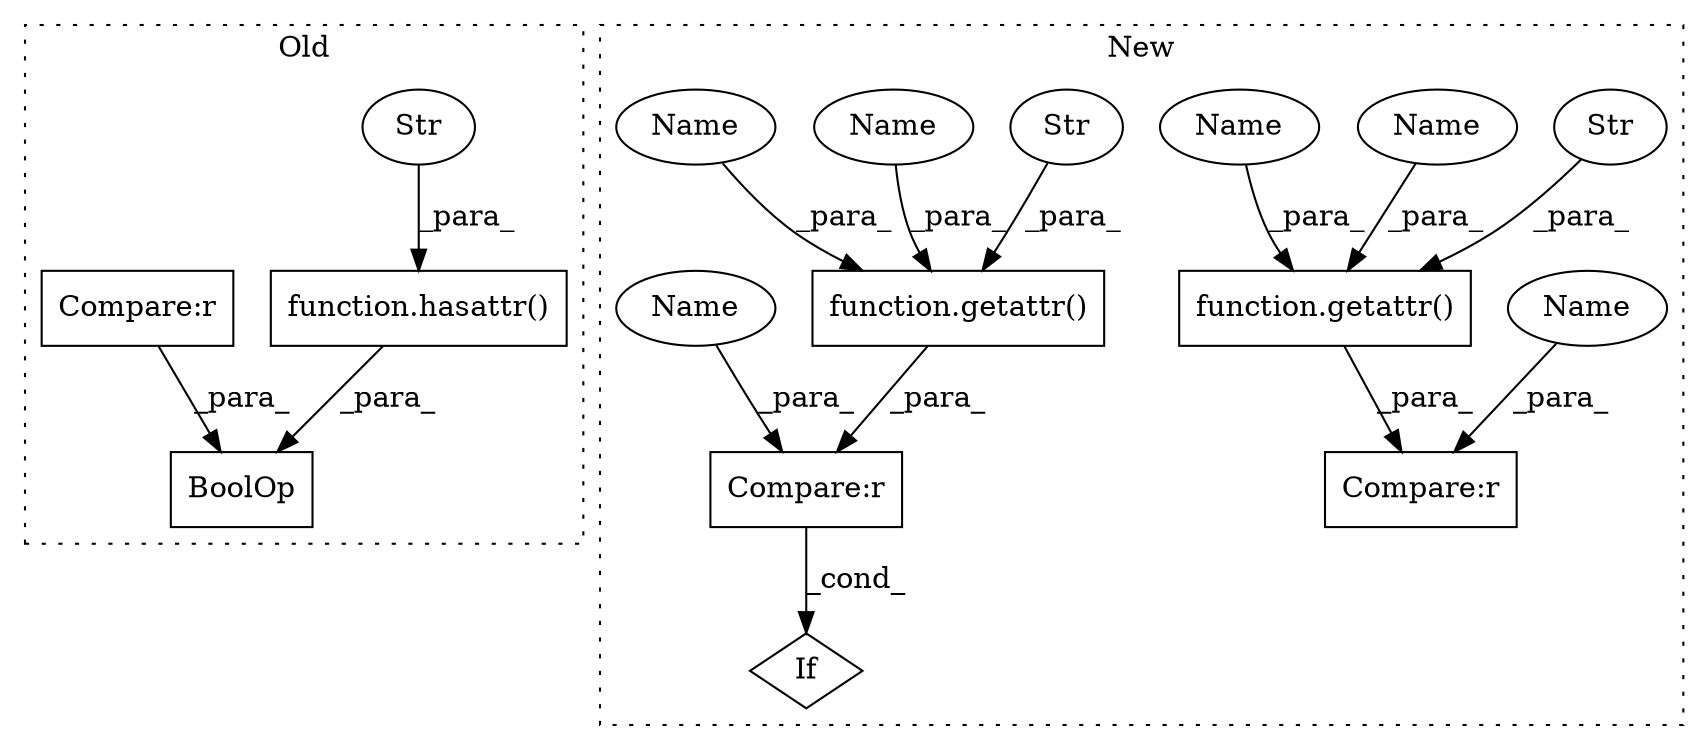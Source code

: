 digraph G {
subgraph cluster0 {
1 [label="function.hasattr()" a="75" s="1269,1291" l="8,1" shape="box"];
3 [label="Str" a="66" s="1285" l="6" shape="ellipse"];
5 [label="BoolOp" a="72" s="1269" l="51" shape="box"];
8 [label="Compare:r" a="40" s="1297" l="23" shape="box"];
label = "Old";
style="dotted";
}
subgraph cluster1 {
2 [label="function.getattr()" a="75" s="1530,1560" l="8,1" shape="box"];
4 [label="Str" a="66" s="1546" l="8" shape="ellipse"];
6 [label="Compare:r" a="40" s="1530" l="43" shape="box"];
7 [label="function.getattr()" a="75" s="1628,1656" l="8,1" shape="box"];
9 [label="Str" a="66" s="1644" l="6" shape="ellipse"];
10 [label="Compare:r" a="40" s="1628" l="41" shape="box"];
11 [label="If" a="96" s="1527" l="3" shape="diamond"];
12 [label="Name" a="87" s="1556" l="4" shape="ellipse"];
13 [label="Name" a="87" s="1665" l="4" shape="ellipse"];
14 [label="Name" a="87" s="1569" l="4" shape="ellipse"];
15 [label="Name" a="87" s="1652" l="4" shape="ellipse"];
16 [label="Name" a="87" s="1636" l="6" shape="ellipse"];
17 [label="Name" a="87" s="1538" l="6" shape="ellipse"];
label = "New";
style="dotted";
}
1 -> 5 [label="_para_"];
2 -> 6 [label="_para_"];
3 -> 1 [label="_para_"];
4 -> 2 [label="_para_"];
6 -> 11 [label="_cond_"];
7 -> 10 [label="_para_"];
8 -> 5 [label="_para_"];
9 -> 7 [label="_para_"];
12 -> 2 [label="_para_"];
13 -> 10 [label="_para_"];
14 -> 6 [label="_para_"];
15 -> 7 [label="_para_"];
16 -> 7 [label="_para_"];
17 -> 2 [label="_para_"];
}